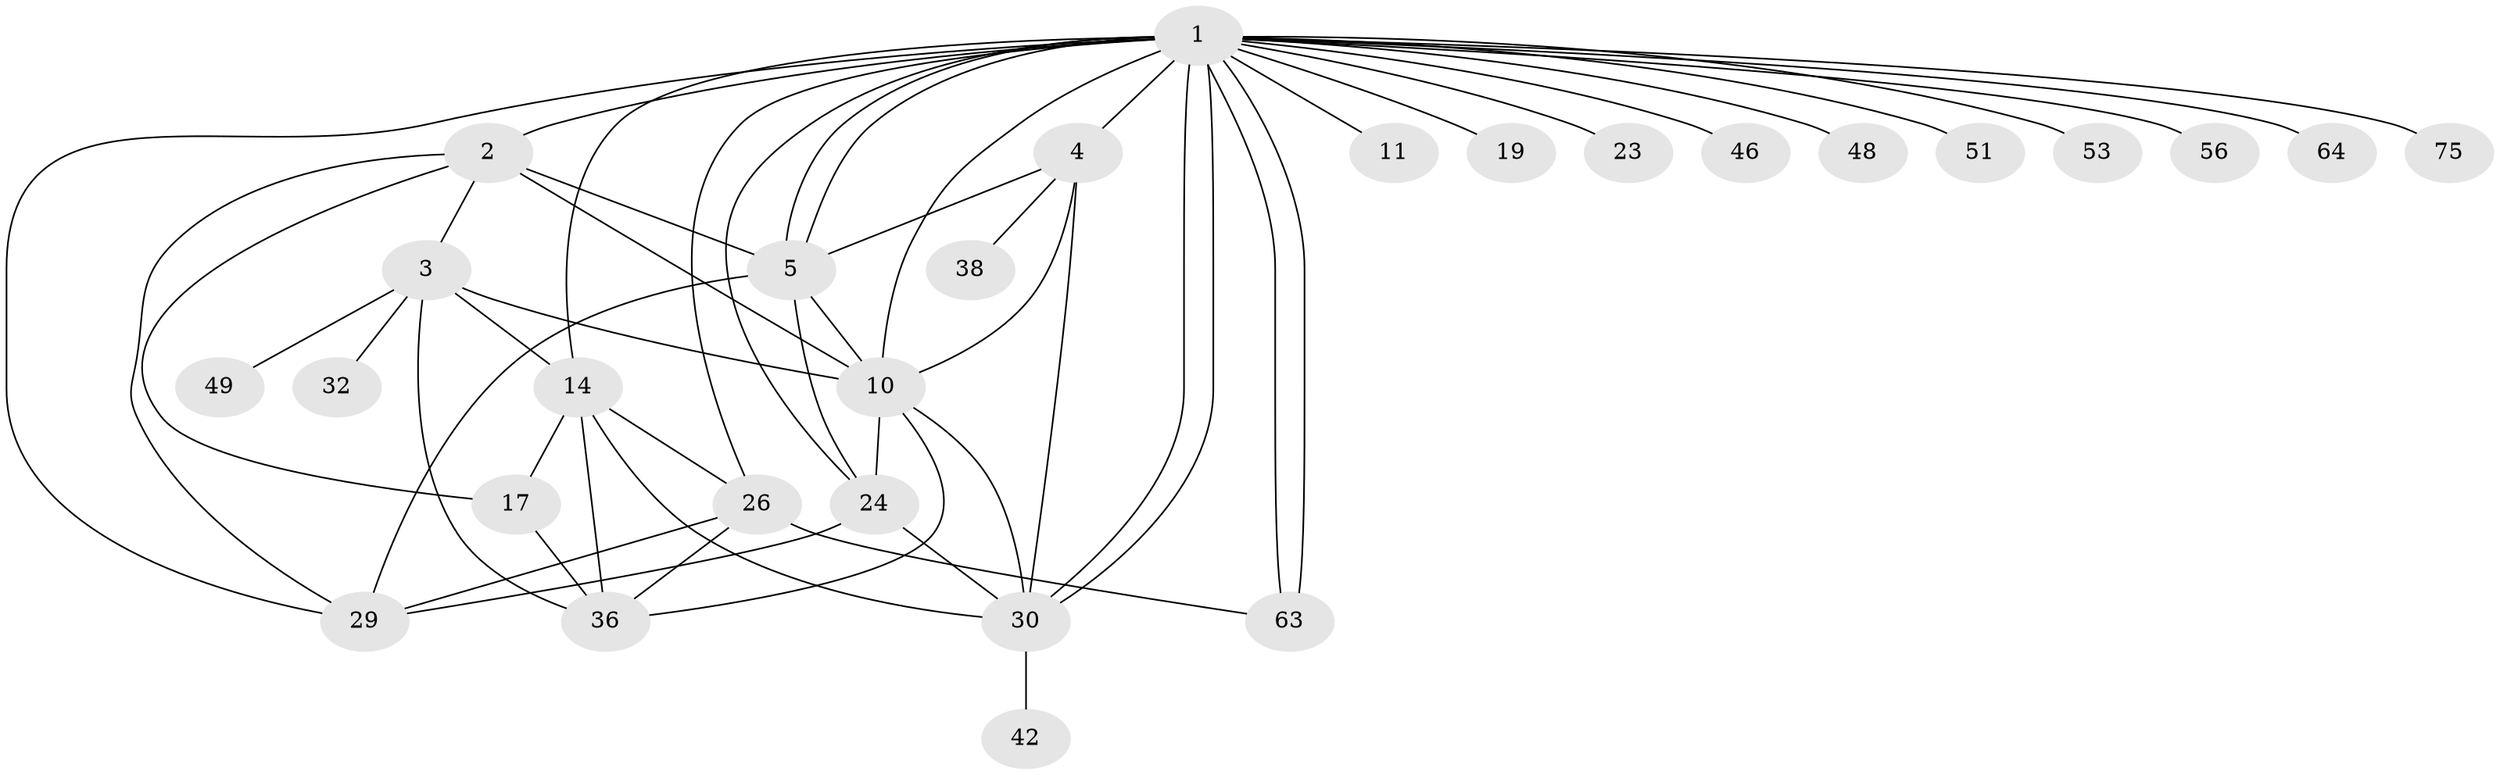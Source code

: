 // original degree distribution, {26: 0.010526315789473684, 7: 0.021052631578947368, 4: 0.07368421052631578, 14: 0.010526315789473684, 1: 0.4842105263157895, 3: 0.09473684210526316, 11: 0.010526315789473684, 2: 0.17894736842105263, 8: 0.021052631578947368, 6: 0.031578947368421054, 5: 0.06315789473684211}
// Generated by graph-tools (version 1.1) at 2025/18/03/04/25 18:18:20]
// undirected, 28 vertices, 54 edges
graph export_dot {
graph [start="1"]
  node [color=gray90,style=filled];
  1 [super="+9"];
  2;
  3 [super="+31+73"];
  4 [super="+8+89"];
  5 [super="+6+7+70+95+91+54"];
  10 [super="+18+33+71+59+16+13"];
  11;
  14 [super="+25+84+40+22+15+39+21"];
  17 [super="+28+72+20"];
  19;
  23;
  24 [super="+62+34+27"];
  26 [super="+66"];
  29 [super="+37+78+50"];
  30 [super="+41+80+52"];
  32 [super="+83"];
  36 [super="+79+86"];
  38;
  42;
  46;
  48;
  49 [super="+67"];
  51;
  53 [super="+60"];
  56;
  63 [super="+74+82+69"];
  64;
  75;
  1 -- 2;
  1 -- 4 [weight=2];
  1 -- 5;
  1 -- 5;
  1 -- 10 [weight=2];
  1 -- 11;
  1 -- 14;
  1 -- 19;
  1 -- 23;
  1 -- 24;
  1 -- 26;
  1 -- 29;
  1 -- 30 [weight=2];
  1 -- 30;
  1 -- 46;
  1 -- 48;
  1 -- 51;
  1 -- 53;
  1 -- 56;
  1 -- 63;
  1 -- 63;
  1 -- 64;
  1 -- 75;
  2 -- 3;
  2 -- 5 [weight=2];
  2 -- 10;
  2 -- 17;
  2 -- 29;
  3 -- 36;
  3 -- 32;
  3 -- 49;
  3 -- 10 [weight=2];
  3 -- 14;
  4 -- 5;
  4 -- 38;
  4 -- 10;
  4 -- 30;
  5 -- 24;
  5 -- 10;
  5 -- 29;
  10 -- 24;
  10 -- 36;
  10 -- 30 [weight=2];
  14 -- 17;
  14 -- 36;
  14 -- 30 [weight=2];
  14 -- 26;
  17 -- 36;
  24 -- 29;
  24 -- 30;
  26 -- 63;
  26 -- 36;
  26 -- 29;
  30 -- 42;
}
